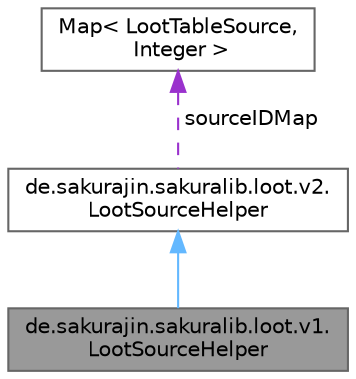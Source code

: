 digraph "de.sakurajin.sakuralib.loot.v1.LootSourceHelper"
{
 // LATEX_PDF_SIZE
  bgcolor="transparent";
  edge [fontname=Helvetica,fontsize=10,labelfontname=Helvetica,labelfontsize=10];
  node [fontname=Helvetica,fontsize=10,shape=box,height=0.2,width=0.4];
  Node1 [label="de.sakurajin.sakuralib.loot.v1.\lLootSourceHelper",height=0.2,width=0.4,color="gray40", fillcolor="grey60", style="filled", fontcolor="black",tooltip="This helper class allows decoding and encoding of loot table sources."];
  Node2 -> Node1 [dir="back",color="steelblue1",style="solid"];
  Node2 [label="de.sakurajin.sakuralib.loot.v2.\lLootSourceHelper",height=0.2,width=0.4,color="gray40", fillcolor="white", style="filled",URL="$classde_1_1sakurajin_1_1sakuralib_1_1loot_1_1v2_1_1LootSourceHelper.html",tooltip="This helper class allows decoding and encoding of loot table sources."];
  Node3 -> Node2 [dir="back",color="darkorchid3",style="dashed",label=" sourceIDMap" ];
  Node3 [label="Map\< LootTableSource,\l Integer \>",height=0.2,width=0.4,color="gray40", fillcolor="white", style="filled",tooltip=" "];
}
